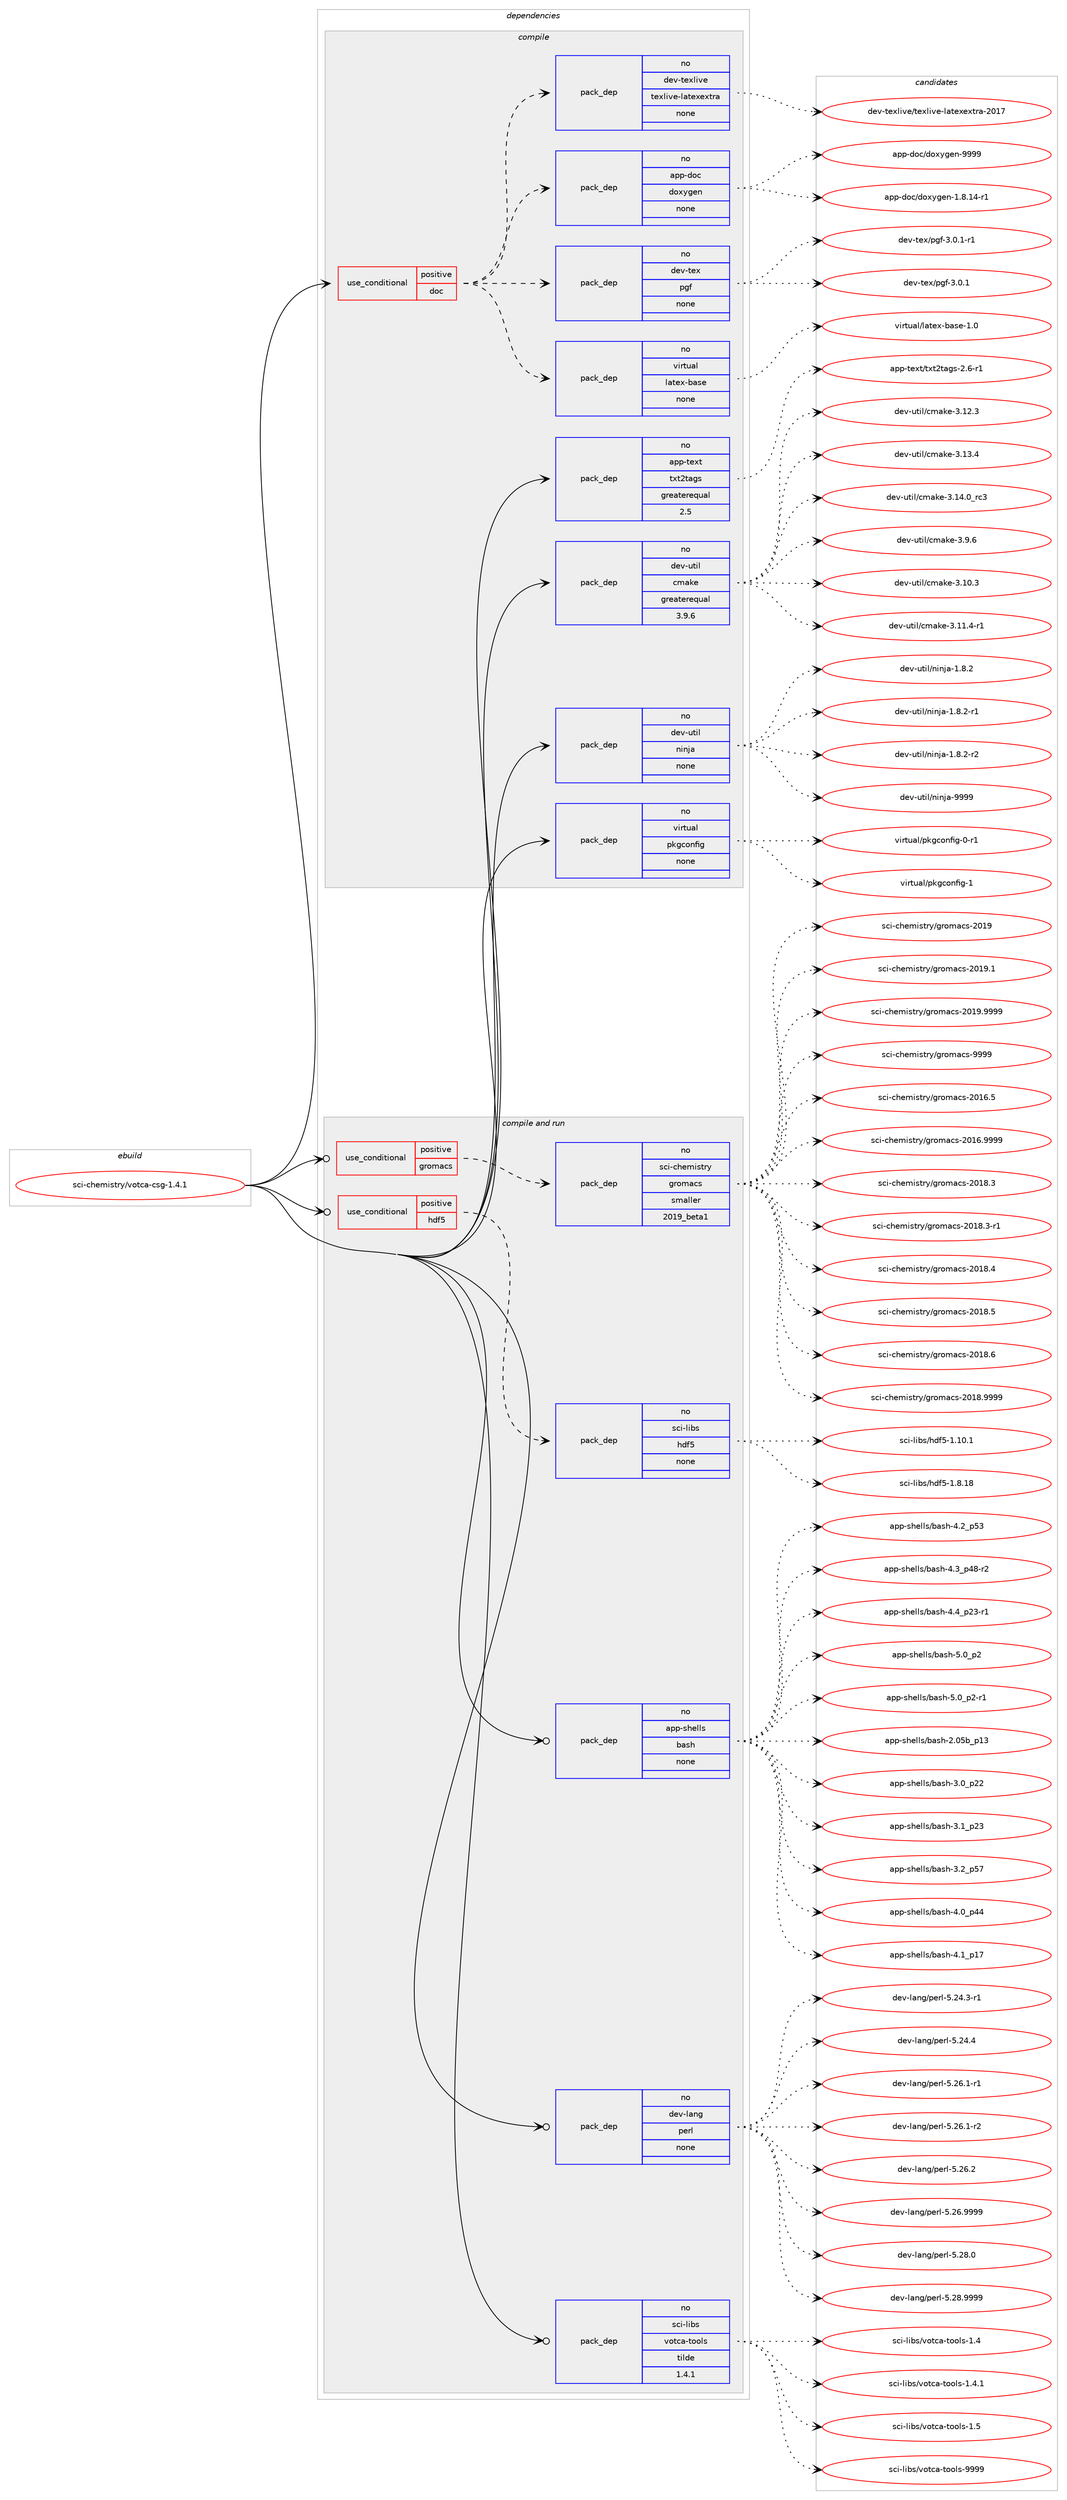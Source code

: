 digraph prolog {

# *************
# Graph options
# *************

newrank=true;
concentrate=true;
compound=true;
graph [rankdir=LR,fontname=Helvetica,fontsize=10,ranksep=1.5];#, ranksep=2.5, nodesep=0.2];
edge  [arrowhead=vee];
node  [fontname=Helvetica,fontsize=10];

# **********
# The ebuild
# **********

subgraph cluster_leftcol {
color=gray;
rank=same;
label=<<i>ebuild</i>>;
id [label="sci-chemistry/votca-csg-1.4.1", color=red, width=4, href="../sci-chemistry/votca-csg-1.4.1.svg"];
}

# ****************
# The dependencies
# ****************

subgraph cluster_midcol {
color=gray;
label=<<i>dependencies</i>>;
subgraph cluster_compile {
fillcolor="#eeeeee";
style=filled;
label=<<i>compile</i>>;
subgraph cond452537 {
dependency1688900 [label=<<TABLE BORDER="0" CELLBORDER="1" CELLSPACING="0" CELLPADDING="4"><TR><TD ROWSPAN="3" CELLPADDING="10">use_conditional</TD></TR><TR><TD>positive</TD></TR><TR><TD>doc</TD></TR></TABLE>>, shape=none, color=red];
subgraph pack1208704 {
dependency1688901 [label=<<TABLE BORDER="0" CELLBORDER="1" CELLSPACING="0" CELLPADDING="4" WIDTH="220"><TR><TD ROWSPAN="6" CELLPADDING="30">pack_dep</TD></TR><TR><TD WIDTH="110">no</TD></TR><TR><TD>app-doc</TD></TR><TR><TD>doxygen</TD></TR><TR><TD>none</TD></TR><TR><TD></TD></TR></TABLE>>, shape=none, color=blue];
}
dependency1688900:e -> dependency1688901:w [weight=20,style="dashed",arrowhead="vee"];
subgraph pack1208705 {
dependency1688902 [label=<<TABLE BORDER="0" CELLBORDER="1" CELLSPACING="0" CELLPADDING="4" WIDTH="220"><TR><TD ROWSPAN="6" CELLPADDING="30">pack_dep</TD></TR><TR><TD WIDTH="110">no</TD></TR><TR><TD>dev-texlive</TD></TR><TR><TD>texlive-latexextra</TD></TR><TR><TD>none</TD></TR><TR><TD></TD></TR></TABLE>>, shape=none, color=blue];
}
dependency1688900:e -> dependency1688902:w [weight=20,style="dashed",arrowhead="vee"];
subgraph pack1208706 {
dependency1688903 [label=<<TABLE BORDER="0" CELLBORDER="1" CELLSPACING="0" CELLPADDING="4" WIDTH="220"><TR><TD ROWSPAN="6" CELLPADDING="30">pack_dep</TD></TR><TR><TD WIDTH="110">no</TD></TR><TR><TD>virtual</TD></TR><TR><TD>latex-base</TD></TR><TR><TD>none</TD></TR><TR><TD></TD></TR></TABLE>>, shape=none, color=blue];
}
dependency1688900:e -> dependency1688903:w [weight=20,style="dashed",arrowhead="vee"];
subgraph pack1208707 {
dependency1688904 [label=<<TABLE BORDER="0" CELLBORDER="1" CELLSPACING="0" CELLPADDING="4" WIDTH="220"><TR><TD ROWSPAN="6" CELLPADDING="30">pack_dep</TD></TR><TR><TD WIDTH="110">no</TD></TR><TR><TD>dev-tex</TD></TR><TR><TD>pgf</TD></TR><TR><TD>none</TD></TR><TR><TD></TD></TR></TABLE>>, shape=none, color=blue];
}
dependency1688900:e -> dependency1688904:w [weight=20,style="dashed",arrowhead="vee"];
}
id:e -> dependency1688900:w [weight=20,style="solid",arrowhead="vee"];
subgraph pack1208708 {
dependency1688905 [label=<<TABLE BORDER="0" CELLBORDER="1" CELLSPACING="0" CELLPADDING="4" WIDTH="220"><TR><TD ROWSPAN="6" CELLPADDING="30">pack_dep</TD></TR><TR><TD WIDTH="110">no</TD></TR><TR><TD>app-text</TD></TR><TR><TD>txt2tags</TD></TR><TR><TD>greaterequal</TD></TR><TR><TD>2.5</TD></TR></TABLE>>, shape=none, color=blue];
}
id:e -> dependency1688905:w [weight=20,style="solid",arrowhead="vee"];
subgraph pack1208709 {
dependency1688906 [label=<<TABLE BORDER="0" CELLBORDER="1" CELLSPACING="0" CELLPADDING="4" WIDTH="220"><TR><TD ROWSPAN="6" CELLPADDING="30">pack_dep</TD></TR><TR><TD WIDTH="110">no</TD></TR><TR><TD>dev-util</TD></TR><TR><TD>cmake</TD></TR><TR><TD>greaterequal</TD></TR><TR><TD>3.9.6</TD></TR></TABLE>>, shape=none, color=blue];
}
id:e -> dependency1688906:w [weight=20,style="solid",arrowhead="vee"];
subgraph pack1208710 {
dependency1688907 [label=<<TABLE BORDER="0" CELLBORDER="1" CELLSPACING="0" CELLPADDING="4" WIDTH="220"><TR><TD ROWSPAN="6" CELLPADDING="30">pack_dep</TD></TR><TR><TD WIDTH="110">no</TD></TR><TR><TD>dev-util</TD></TR><TR><TD>ninja</TD></TR><TR><TD>none</TD></TR><TR><TD></TD></TR></TABLE>>, shape=none, color=blue];
}
id:e -> dependency1688907:w [weight=20,style="solid",arrowhead="vee"];
subgraph pack1208711 {
dependency1688908 [label=<<TABLE BORDER="0" CELLBORDER="1" CELLSPACING="0" CELLPADDING="4" WIDTH="220"><TR><TD ROWSPAN="6" CELLPADDING="30">pack_dep</TD></TR><TR><TD WIDTH="110">no</TD></TR><TR><TD>virtual</TD></TR><TR><TD>pkgconfig</TD></TR><TR><TD>none</TD></TR><TR><TD></TD></TR></TABLE>>, shape=none, color=blue];
}
id:e -> dependency1688908:w [weight=20,style="solid",arrowhead="vee"];
}
subgraph cluster_compileandrun {
fillcolor="#eeeeee";
style=filled;
label=<<i>compile and run</i>>;
subgraph cond452538 {
dependency1688909 [label=<<TABLE BORDER="0" CELLBORDER="1" CELLSPACING="0" CELLPADDING="4"><TR><TD ROWSPAN="3" CELLPADDING="10">use_conditional</TD></TR><TR><TD>positive</TD></TR><TR><TD>gromacs</TD></TR></TABLE>>, shape=none, color=red];
subgraph pack1208712 {
dependency1688910 [label=<<TABLE BORDER="0" CELLBORDER="1" CELLSPACING="0" CELLPADDING="4" WIDTH="220"><TR><TD ROWSPAN="6" CELLPADDING="30">pack_dep</TD></TR><TR><TD WIDTH="110">no</TD></TR><TR><TD>sci-chemistry</TD></TR><TR><TD>gromacs</TD></TR><TR><TD>smaller</TD></TR><TR><TD>2019_beta1</TD></TR></TABLE>>, shape=none, color=blue];
}
dependency1688909:e -> dependency1688910:w [weight=20,style="dashed",arrowhead="vee"];
}
id:e -> dependency1688909:w [weight=20,style="solid",arrowhead="odotvee"];
subgraph cond452539 {
dependency1688911 [label=<<TABLE BORDER="0" CELLBORDER="1" CELLSPACING="0" CELLPADDING="4"><TR><TD ROWSPAN="3" CELLPADDING="10">use_conditional</TD></TR><TR><TD>positive</TD></TR><TR><TD>hdf5</TD></TR></TABLE>>, shape=none, color=red];
subgraph pack1208713 {
dependency1688912 [label=<<TABLE BORDER="0" CELLBORDER="1" CELLSPACING="0" CELLPADDING="4" WIDTH="220"><TR><TD ROWSPAN="6" CELLPADDING="30">pack_dep</TD></TR><TR><TD WIDTH="110">no</TD></TR><TR><TD>sci-libs</TD></TR><TR><TD>hdf5</TD></TR><TR><TD>none</TD></TR><TR><TD></TD></TR></TABLE>>, shape=none, color=blue];
}
dependency1688911:e -> dependency1688912:w [weight=20,style="dashed",arrowhead="vee"];
}
id:e -> dependency1688911:w [weight=20,style="solid",arrowhead="odotvee"];
subgraph pack1208714 {
dependency1688913 [label=<<TABLE BORDER="0" CELLBORDER="1" CELLSPACING="0" CELLPADDING="4" WIDTH="220"><TR><TD ROWSPAN="6" CELLPADDING="30">pack_dep</TD></TR><TR><TD WIDTH="110">no</TD></TR><TR><TD>app-shells</TD></TR><TR><TD>bash</TD></TR><TR><TD>none</TD></TR><TR><TD></TD></TR></TABLE>>, shape=none, color=blue];
}
id:e -> dependency1688913:w [weight=20,style="solid",arrowhead="odotvee"];
subgraph pack1208715 {
dependency1688914 [label=<<TABLE BORDER="0" CELLBORDER="1" CELLSPACING="0" CELLPADDING="4" WIDTH="220"><TR><TD ROWSPAN="6" CELLPADDING="30">pack_dep</TD></TR><TR><TD WIDTH="110">no</TD></TR><TR><TD>dev-lang</TD></TR><TR><TD>perl</TD></TR><TR><TD>none</TD></TR><TR><TD></TD></TR></TABLE>>, shape=none, color=blue];
}
id:e -> dependency1688914:w [weight=20,style="solid",arrowhead="odotvee"];
subgraph pack1208716 {
dependency1688915 [label=<<TABLE BORDER="0" CELLBORDER="1" CELLSPACING="0" CELLPADDING="4" WIDTH="220"><TR><TD ROWSPAN="6" CELLPADDING="30">pack_dep</TD></TR><TR><TD WIDTH="110">no</TD></TR><TR><TD>sci-libs</TD></TR><TR><TD>votca-tools</TD></TR><TR><TD>tilde</TD></TR><TR><TD>1.4.1</TD></TR></TABLE>>, shape=none, color=blue];
}
id:e -> dependency1688915:w [weight=20,style="solid",arrowhead="odotvee"];
}
subgraph cluster_run {
fillcolor="#eeeeee";
style=filled;
label=<<i>run</i>>;
}
}

# **************
# The candidates
# **************

subgraph cluster_choices {
rank=same;
color=gray;
label=<<i>candidates</i>>;

subgraph choice1208704 {
color=black;
nodesep=1;
choice97112112451001119947100111120121103101110454946564649524511449 [label="app-doc/doxygen-1.8.14-r1", color=red, width=4,href="../app-doc/doxygen-1.8.14-r1.svg"];
choice971121124510011199471001111201211031011104557575757 [label="app-doc/doxygen-9999", color=red, width=4,href="../app-doc/doxygen-9999.svg"];
dependency1688901:e -> choice97112112451001119947100111120121103101110454946564649524511449:w [style=dotted,weight="100"];
dependency1688901:e -> choice971121124510011199471001111201211031011104557575757:w [style=dotted,weight="100"];
}
subgraph choice1208705 {
color=black;
nodesep=1;
choice10010111845116101120108105118101471161011201081051181014510897116101120101120116114974550484955 [label="dev-texlive/texlive-latexextra-2017", color=red, width=4,href="../dev-texlive/texlive-latexextra-2017.svg"];
dependency1688902:e -> choice10010111845116101120108105118101471161011201081051181014510897116101120101120116114974550484955:w [style=dotted,weight="100"];
}
subgraph choice1208706 {
color=black;
nodesep=1;
choice11810511411611797108471089711610112045989711510145494648 [label="virtual/latex-base-1.0", color=red, width=4,href="../virtual/latex-base-1.0.svg"];
dependency1688903:e -> choice11810511411611797108471089711610112045989711510145494648:w [style=dotted,weight="100"];
}
subgraph choice1208707 {
color=black;
nodesep=1;
choice1001011184511610112047112103102455146484649 [label="dev-tex/pgf-3.0.1", color=red, width=4,href="../dev-tex/pgf-3.0.1.svg"];
choice10010111845116101120471121031024551464846494511449 [label="dev-tex/pgf-3.0.1-r1", color=red, width=4,href="../dev-tex/pgf-3.0.1-r1.svg"];
dependency1688904:e -> choice1001011184511610112047112103102455146484649:w [style=dotted,weight="100"];
dependency1688904:e -> choice10010111845116101120471121031024551464846494511449:w [style=dotted,weight="100"];
}
subgraph choice1208708 {
color=black;
nodesep=1;
choice9711211245116101120116471161201165011697103115455046544511449 [label="app-text/txt2tags-2.6-r1", color=red, width=4,href="../app-text/txt2tags-2.6-r1.svg"];
dependency1688905:e -> choice9711211245116101120116471161201165011697103115455046544511449:w [style=dotted,weight="100"];
}
subgraph choice1208709 {
color=black;
nodesep=1;
choice1001011184511711610510847991099710710145514649484651 [label="dev-util/cmake-3.10.3", color=red, width=4,href="../dev-util/cmake-3.10.3.svg"];
choice10010111845117116105108479910997107101455146494946524511449 [label="dev-util/cmake-3.11.4-r1", color=red, width=4,href="../dev-util/cmake-3.11.4-r1.svg"];
choice1001011184511711610510847991099710710145514649504651 [label="dev-util/cmake-3.12.3", color=red, width=4,href="../dev-util/cmake-3.12.3.svg"];
choice1001011184511711610510847991099710710145514649514652 [label="dev-util/cmake-3.13.4", color=red, width=4,href="../dev-util/cmake-3.13.4.svg"];
choice1001011184511711610510847991099710710145514649524648951149951 [label="dev-util/cmake-3.14.0_rc3", color=red, width=4,href="../dev-util/cmake-3.14.0_rc3.svg"];
choice10010111845117116105108479910997107101455146574654 [label="dev-util/cmake-3.9.6", color=red, width=4,href="../dev-util/cmake-3.9.6.svg"];
dependency1688906:e -> choice1001011184511711610510847991099710710145514649484651:w [style=dotted,weight="100"];
dependency1688906:e -> choice10010111845117116105108479910997107101455146494946524511449:w [style=dotted,weight="100"];
dependency1688906:e -> choice1001011184511711610510847991099710710145514649504651:w [style=dotted,weight="100"];
dependency1688906:e -> choice1001011184511711610510847991099710710145514649514652:w [style=dotted,weight="100"];
dependency1688906:e -> choice1001011184511711610510847991099710710145514649524648951149951:w [style=dotted,weight="100"];
dependency1688906:e -> choice10010111845117116105108479910997107101455146574654:w [style=dotted,weight="100"];
}
subgraph choice1208710 {
color=black;
nodesep=1;
choice100101118451171161051084711010511010697454946564650 [label="dev-util/ninja-1.8.2", color=red, width=4,href="../dev-util/ninja-1.8.2.svg"];
choice1001011184511711610510847110105110106974549465646504511449 [label="dev-util/ninja-1.8.2-r1", color=red, width=4,href="../dev-util/ninja-1.8.2-r1.svg"];
choice1001011184511711610510847110105110106974549465646504511450 [label="dev-util/ninja-1.8.2-r2", color=red, width=4,href="../dev-util/ninja-1.8.2-r2.svg"];
choice1001011184511711610510847110105110106974557575757 [label="dev-util/ninja-9999", color=red, width=4,href="../dev-util/ninja-9999.svg"];
dependency1688907:e -> choice100101118451171161051084711010511010697454946564650:w [style=dotted,weight="100"];
dependency1688907:e -> choice1001011184511711610510847110105110106974549465646504511449:w [style=dotted,weight="100"];
dependency1688907:e -> choice1001011184511711610510847110105110106974549465646504511450:w [style=dotted,weight="100"];
dependency1688907:e -> choice1001011184511711610510847110105110106974557575757:w [style=dotted,weight="100"];
}
subgraph choice1208711 {
color=black;
nodesep=1;
choice11810511411611797108471121071039911111010210510345484511449 [label="virtual/pkgconfig-0-r1", color=red, width=4,href="../virtual/pkgconfig-0-r1.svg"];
choice1181051141161179710847112107103991111101021051034549 [label="virtual/pkgconfig-1", color=red, width=4,href="../virtual/pkgconfig-1.svg"];
dependency1688908:e -> choice11810511411611797108471121071039911111010210510345484511449:w [style=dotted,weight="100"];
dependency1688908:e -> choice1181051141161179710847112107103991111101021051034549:w [style=dotted,weight="100"];
}
subgraph choice1208712 {
color=black;
nodesep=1;
choice11599105459910410110910511511611412147103114111109979911545504849544653 [label="sci-chemistry/gromacs-2016.5", color=red, width=4,href="../sci-chemistry/gromacs-2016.5.svg"];
choice11599105459910410110910511511611412147103114111109979911545504849544657575757 [label="sci-chemistry/gromacs-2016.9999", color=red, width=4,href="../sci-chemistry/gromacs-2016.9999.svg"];
choice11599105459910410110910511511611412147103114111109979911545504849564651 [label="sci-chemistry/gromacs-2018.3", color=red, width=4,href="../sci-chemistry/gromacs-2018.3.svg"];
choice115991054599104101109105115116114121471031141111099799115455048495646514511449 [label="sci-chemistry/gromacs-2018.3-r1", color=red, width=4,href="../sci-chemistry/gromacs-2018.3-r1.svg"];
choice11599105459910410110910511511611412147103114111109979911545504849564652 [label="sci-chemistry/gromacs-2018.4", color=red, width=4,href="../sci-chemistry/gromacs-2018.4.svg"];
choice11599105459910410110910511511611412147103114111109979911545504849564653 [label="sci-chemistry/gromacs-2018.5", color=red, width=4,href="../sci-chemistry/gromacs-2018.5.svg"];
choice11599105459910410110910511511611412147103114111109979911545504849564654 [label="sci-chemistry/gromacs-2018.6", color=red, width=4,href="../sci-chemistry/gromacs-2018.6.svg"];
choice11599105459910410110910511511611412147103114111109979911545504849564657575757 [label="sci-chemistry/gromacs-2018.9999", color=red, width=4,href="../sci-chemistry/gromacs-2018.9999.svg"];
choice1159910545991041011091051151161141214710311411110997991154550484957 [label="sci-chemistry/gromacs-2019", color=red, width=4,href="../sci-chemistry/gromacs-2019.svg"];
choice11599105459910410110910511511611412147103114111109979911545504849574649 [label="sci-chemistry/gromacs-2019.1", color=red, width=4,href="../sci-chemistry/gromacs-2019.1.svg"];
choice11599105459910410110910511511611412147103114111109979911545504849574657575757 [label="sci-chemistry/gromacs-2019.9999", color=red, width=4,href="../sci-chemistry/gromacs-2019.9999.svg"];
choice1159910545991041011091051151161141214710311411110997991154557575757 [label="sci-chemistry/gromacs-9999", color=red, width=4,href="../sci-chemistry/gromacs-9999.svg"];
dependency1688910:e -> choice11599105459910410110910511511611412147103114111109979911545504849544653:w [style=dotted,weight="100"];
dependency1688910:e -> choice11599105459910410110910511511611412147103114111109979911545504849544657575757:w [style=dotted,weight="100"];
dependency1688910:e -> choice11599105459910410110910511511611412147103114111109979911545504849564651:w [style=dotted,weight="100"];
dependency1688910:e -> choice115991054599104101109105115116114121471031141111099799115455048495646514511449:w [style=dotted,weight="100"];
dependency1688910:e -> choice11599105459910410110910511511611412147103114111109979911545504849564652:w [style=dotted,weight="100"];
dependency1688910:e -> choice11599105459910410110910511511611412147103114111109979911545504849564653:w [style=dotted,weight="100"];
dependency1688910:e -> choice11599105459910410110910511511611412147103114111109979911545504849564654:w [style=dotted,weight="100"];
dependency1688910:e -> choice11599105459910410110910511511611412147103114111109979911545504849564657575757:w [style=dotted,weight="100"];
dependency1688910:e -> choice1159910545991041011091051151161141214710311411110997991154550484957:w [style=dotted,weight="100"];
dependency1688910:e -> choice11599105459910410110910511511611412147103114111109979911545504849574649:w [style=dotted,weight="100"];
dependency1688910:e -> choice11599105459910410110910511511611412147103114111109979911545504849574657575757:w [style=dotted,weight="100"];
dependency1688910:e -> choice1159910545991041011091051151161141214710311411110997991154557575757:w [style=dotted,weight="100"];
}
subgraph choice1208713 {
color=black;
nodesep=1;
choice115991054510810598115471041001025345494649484649 [label="sci-libs/hdf5-1.10.1", color=red, width=4,href="../sci-libs/hdf5-1.10.1.svg"];
choice115991054510810598115471041001025345494656464956 [label="sci-libs/hdf5-1.8.18", color=red, width=4,href="../sci-libs/hdf5-1.8.18.svg"];
dependency1688912:e -> choice115991054510810598115471041001025345494649484649:w [style=dotted,weight="100"];
dependency1688912:e -> choice115991054510810598115471041001025345494656464956:w [style=dotted,weight="100"];
}
subgraph choice1208714 {
color=black;
nodesep=1;
choice9711211245115104101108108115479897115104455046485398951124951 [label="app-shells/bash-2.05b_p13", color=red, width=4,href="../app-shells/bash-2.05b_p13.svg"];
choice971121124511510410110810811547989711510445514648951125050 [label="app-shells/bash-3.0_p22", color=red, width=4,href="../app-shells/bash-3.0_p22.svg"];
choice971121124511510410110810811547989711510445514649951125051 [label="app-shells/bash-3.1_p23", color=red, width=4,href="../app-shells/bash-3.1_p23.svg"];
choice971121124511510410110810811547989711510445514650951125355 [label="app-shells/bash-3.2_p57", color=red, width=4,href="../app-shells/bash-3.2_p57.svg"];
choice971121124511510410110810811547989711510445524648951125252 [label="app-shells/bash-4.0_p44", color=red, width=4,href="../app-shells/bash-4.0_p44.svg"];
choice971121124511510410110810811547989711510445524649951124955 [label="app-shells/bash-4.1_p17", color=red, width=4,href="../app-shells/bash-4.1_p17.svg"];
choice971121124511510410110810811547989711510445524650951125351 [label="app-shells/bash-4.2_p53", color=red, width=4,href="../app-shells/bash-4.2_p53.svg"];
choice9711211245115104101108108115479897115104455246519511252564511450 [label="app-shells/bash-4.3_p48-r2", color=red, width=4,href="../app-shells/bash-4.3_p48-r2.svg"];
choice9711211245115104101108108115479897115104455246529511250514511449 [label="app-shells/bash-4.4_p23-r1", color=red, width=4,href="../app-shells/bash-4.4_p23-r1.svg"];
choice9711211245115104101108108115479897115104455346489511250 [label="app-shells/bash-5.0_p2", color=red, width=4,href="../app-shells/bash-5.0_p2.svg"];
choice97112112451151041011081081154798971151044553464895112504511449 [label="app-shells/bash-5.0_p2-r1", color=red, width=4,href="../app-shells/bash-5.0_p2-r1.svg"];
dependency1688913:e -> choice9711211245115104101108108115479897115104455046485398951124951:w [style=dotted,weight="100"];
dependency1688913:e -> choice971121124511510410110810811547989711510445514648951125050:w [style=dotted,weight="100"];
dependency1688913:e -> choice971121124511510410110810811547989711510445514649951125051:w [style=dotted,weight="100"];
dependency1688913:e -> choice971121124511510410110810811547989711510445514650951125355:w [style=dotted,weight="100"];
dependency1688913:e -> choice971121124511510410110810811547989711510445524648951125252:w [style=dotted,weight="100"];
dependency1688913:e -> choice971121124511510410110810811547989711510445524649951124955:w [style=dotted,weight="100"];
dependency1688913:e -> choice971121124511510410110810811547989711510445524650951125351:w [style=dotted,weight="100"];
dependency1688913:e -> choice9711211245115104101108108115479897115104455246519511252564511450:w [style=dotted,weight="100"];
dependency1688913:e -> choice9711211245115104101108108115479897115104455246529511250514511449:w [style=dotted,weight="100"];
dependency1688913:e -> choice9711211245115104101108108115479897115104455346489511250:w [style=dotted,weight="100"];
dependency1688913:e -> choice97112112451151041011081081154798971151044553464895112504511449:w [style=dotted,weight="100"];
}
subgraph choice1208715 {
color=black;
nodesep=1;
choice100101118451089711010347112101114108455346505246514511449 [label="dev-lang/perl-5.24.3-r1", color=red, width=4,href="../dev-lang/perl-5.24.3-r1.svg"];
choice10010111845108971101034711210111410845534650524652 [label="dev-lang/perl-5.24.4", color=red, width=4,href="../dev-lang/perl-5.24.4.svg"];
choice100101118451089711010347112101114108455346505446494511449 [label="dev-lang/perl-5.26.1-r1", color=red, width=4,href="../dev-lang/perl-5.26.1-r1.svg"];
choice100101118451089711010347112101114108455346505446494511450 [label="dev-lang/perl-5.26.1-r2", color=red, width=4,href="../dev-lang/perl-5.26.1-r2.svg"];
choice10010111845108971101034711210111410845534650544650 [label="dev-lang/perl-5.26.2", color=red, width=4,href="../dev-lang/perl-5.26.2.svg"];
choice10010111845108971101034711210111410845534650544657575757 [label="dev-lang/perl-5.26.9999", color=red, width=4,href="../dev-lang/perl-5.26.9999.svg"];
choice10010111845108971101034711210111410845534650564648 [label="dev-lang/perl-5.28.0", color=red, width=4,href="../dev-lang/perl-5.28.0.svg"];
choice10010111845108971101034711210111410845534650564657575757 [label="dev-lang/perl-5.28.9999", color=red, width=4,href="../dev-lang/perl-5.28.9999.svg"];
dependency1688914:e -> choice100101118451089711010347112101114108455346505246514511449:w [style=dotted,weight="100"];
dependency1688914:e -> choice10010111845108971101034711210111410845534650524652:w [style=dotted,weight="100"];
dependency1688914:e -> choice100101118451089711010347112101114108455346505446494511449:w [style=dotted,weight="100"];
dependency1688914:e -> choice100101118451089711010347112101114108455346505446494511450:w [style=dotted,weight="100"];
dependency1688914:e -> choice10010111845108971101034711210111410845534650544650:w [style=dotted,weight="100"];
dependency1688914:e -> choice10010111845108971101034711210111410845534650544657575757:w [style=dotted,weight="100"];
dependency1688914:e -> choice10010111845108971101034711210111410845534650564648:w [style=dotted,weight="100"];
dependency1688914:e -> choice10010111845108971101034711210111410845534650564657575757:w [style=dotted,weight="100"];
}
subgraph choice1208716 {
color=black;
nodesep=1;
choice1159910545108105981154711811111699974511611111110811545494652 [label="sci-libs/votca-tools-1.4", color=red, width=4,href="../sci-libs/votca-tools-1.4.svg"];
choice11599105451081059811547118111116999745116111111108115454946524649 [label="sci-libs/votca-tools-1.4.1", color=red, width=4,href="../sci-libs/votca-tools-1.4.1.svg"];
choice1159910545108105981154711811111699974511611111110811545494653 [label="sci-libs/votca-tools-1.5", color=red, width=4,href="../sci-libs/votca-tools-1.5.svg"];
choice115991054510810598115471181111169997451161111111081154557575757 [label="sci-libs/votca-tools-9999", color=red, width=4,href="../sci-libs/votca-tools-9999.svg"];
dependency1688915:e -> choice1159910545108105981154711811111699974511611111110811545494652:w [style=dotted,weight="100"];
dependency1688915:e -> choice11599105451081059811547118111116999745116111111108115454946524649:w [style=dotted,weight="100"];
dependency1688915:e -> choice1159910545108105981154711811111699974511611111110811545494653:w [style=dotted,weight="100"];
dependency1688915:e -> choice115991054510810598115471181111169997451161111111081154557575757:w [style=dotted,weight="100"];
}
}

}
